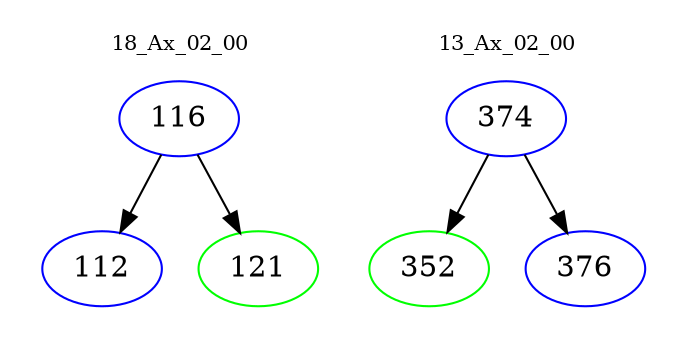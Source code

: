 digraph{
subgraph cluster_0 {
color = white
label = "18_Ax_02_00";
fontsize=10;
T0_116 [label="116", color="blue"]
T0_116 -> T0_112 [color="black"]
T0_112 [label="112", color="blue"]
T0_116 -> T0_121 [color="black"]
T0_121 [label="121", color="green"]
}
subgraph cluster_1 {
color = white
label = "13_Ax_02_00";
fontsize=10;
T1_374 [label="374", color="blue"]
T1_374 -> T1_352 [color="black"]
T1_352 [label="352", color="green"]
T1_374 -> T1_376 [color="black"]
T1_376 [label="376", color="blue"]
}
}
